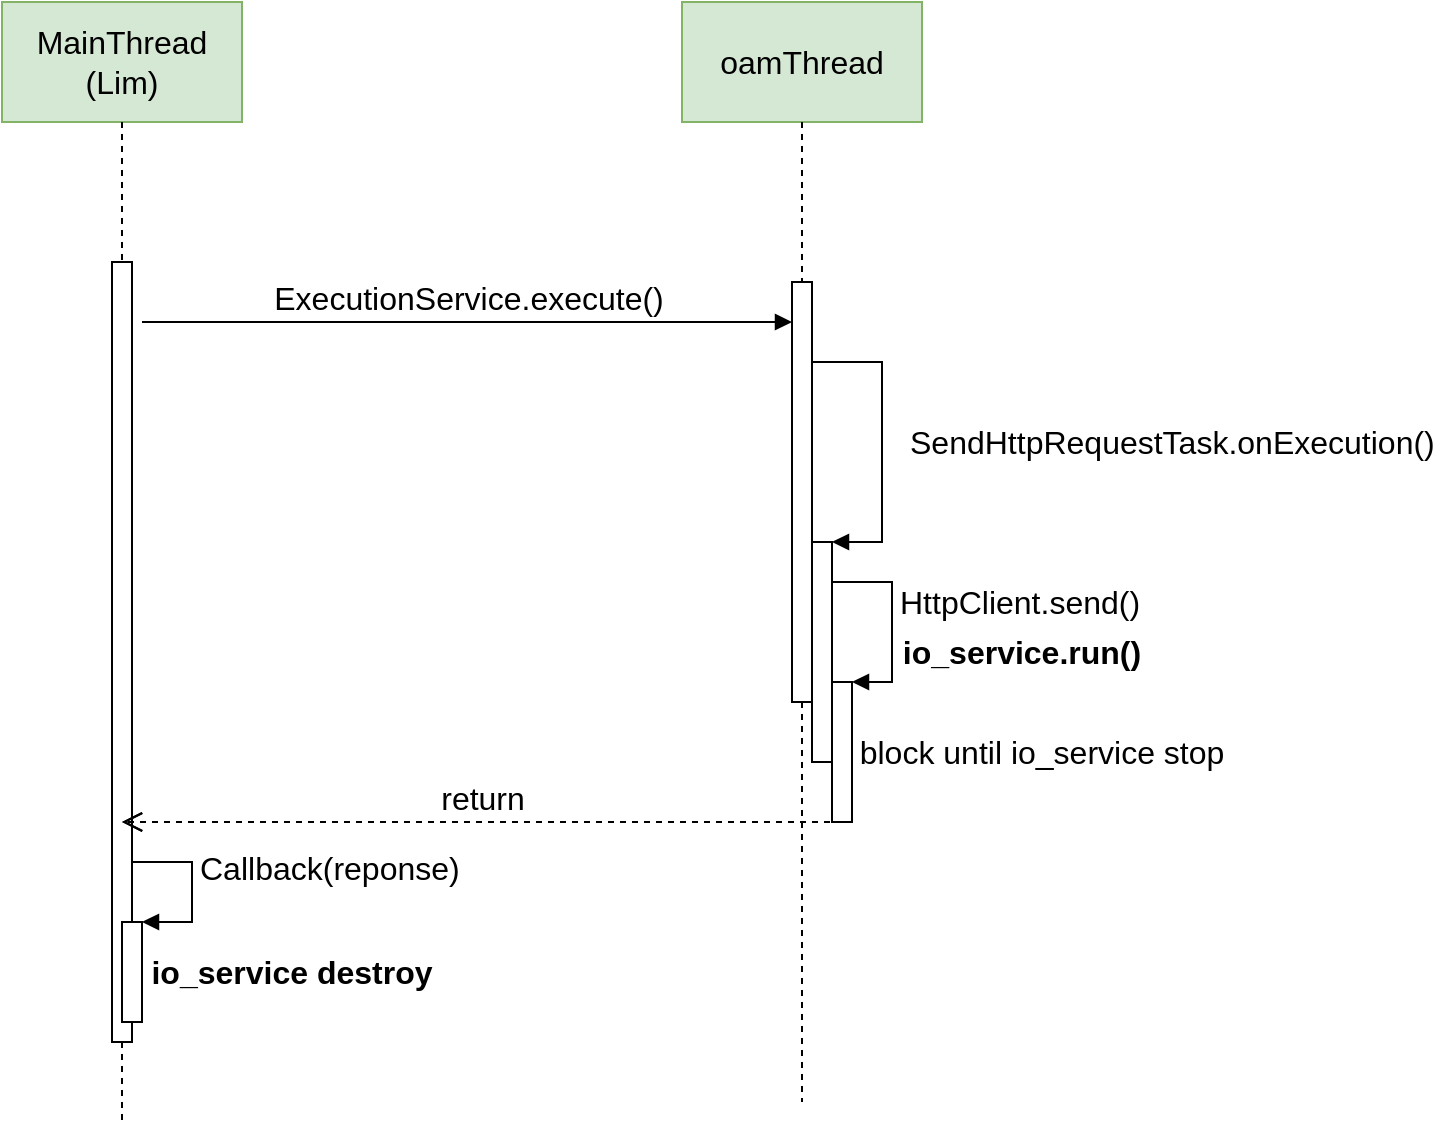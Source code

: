 <mxfile version="17.4.4" type="github">
  <diagram id="kgpKYQtTHZ0yAKxKKP6v" name="Page-1">
    <mxGraphModel dx="1422" dy="762" grid="1" gridSize="10" guides="1" tooltips="1" connect="1" arrows="1" fold="1" page="1" pageScale="1" pageWidth="850" pageHeight="1100" math="0" shadow="0">
      <root>
        <mxCell id="0" />
        <mxCell id="1" parent="0" />
        <mxCell id="LY62BqVsODy2IkJWC0Tn-2" style="edgeStyle=orthogonalEdgeStyle;rounded=0;orthogonalLoop=1;jettySize=auto;html=1;dashed=1;endArrow=none;endFill=0;fontSize=16;" edge="1" parent="1" source="LY62BqVsODy2IkJWC0Tn-1">
          <mxGeometry relative="1" as="geometry">
            <mxPoint x="180" y="570" as="targetPoint" />
          </mxGeometry>
        </mxCell>
        <mxCell id="LY62BqVsODy2IkJWC0Tn-1" value="MainThread&lt;br style=&quot;font-size: 16px;&quot;&gt;(Lim)" style="rounded=0;whiteSpace=wrap;html=1;fontSize=16;fillColor=#d5e8d4;strokeColor=#82b366;" vertex="1" parent="1">
          <mxGeometry x="120" y="90" width="120" height="60" as="geometry" />
        </mxCell>
        <mxCell id="LY62BqVsODy2IkJWC0Tn-7" style="edgeStyle=orthogonalEdgeStyle;rounded=0;orthogonalLoop=1;jettySize=auto;html=1;dashed=1;endArrow=none;endFill=0;startArrow=none;fontSize=16;" edge="1" parent="1" source="LY62BqVsODy2IkJWC0Tn-14">
          <mxGeometry relative="1" as="geometry">
            <mxPoint x="520" y="640" as="targetPoint" />
          </mxGeometry>
        </mxCell>
        <mxCell id="LY62BqVsODy2IkJWC0Tn-4" value="oamThread" style="rounded=0;whiteSpace=wrap;html=1;fontSize=16;fillColor=#d5e8d4;strokeColor=#82b366;" vertex="1" parent="1">
          <mxGeometry x="460" y="90" width="120" height="60" as="geometry" />
        </mxCell>
        <mxCell id="LY62BqVsODy2IkJWC0Tn-5" style="edgeStyle=orthogonalEdgeStyle;rounded=0;orthogonalLoop=1;jettySize=auto;html=1;dashed=1;endArrow=none;endFill=0;fontSize=16;" edge="1" parent="1" source="LY62BqVsODy2IkJWC0Tn-1">
          <mxGeometry relative="1" as="geometry">
            <mxPoint x="180" y="570" as="targetPoint" />
            <mxPoint x="180" y="150" as="sourcePoint" />
            <Array as="points">
              <mxPoint x="180" y="280" />
              <mxPoint x="180" y="280" />
            </Array>
          </mxGeometry>
        </mxCell>
        <mxCell id="LY62BqVsODy2IkJWC0Tn-6" style="edgeStyle=orthogonalEdgeStyle;rounded=0;orthogonalLoop=1;jettySize=auto;html=1;dashed=1;endArrow=none;endFill=0;startArrow=none;fontSize=16;" edge="1" parent="1">
          <mxGeometry relative="1" as="geometry">
            <mxPoint x="180" y="650" as="targetPoint" />
            <mxPoint x="185" y="345" as="sourcePoint" />
            <Array as="points">
              <mxPoint x="180" y="345" />
            </Array>
          </mxGeometry>
        </mxCell>
        <mxCell id="LY62BqVsODy2IkJWC0Tn-10" value="" style="html=1;points=[];perimeter=orthogonalPerimeter;fontSize=16;" vertex="1" parent="1">
          <mxGeometry x="175" y="220" width="10" height="390" as="geometry" />
        </mxCell>
        <mxCell id="LY62BqVsODy2IkJWC0Tn-14" value="" style="html=1;points=[];perimeter=orthogonalPerimeter;fontSize=16;" vertex="1" parent="1">
          <mxGeometry x="515" y="230" width="10" height="210" as="geometry" />
        </mxCell>
        <mxCell id="LY62BqVsODy2IkJWC0Tn-15" value="" style="edgeStyle=orthogonalEdgeStyle;rounded=0;orthogonalLoop=1;jettySize=auto;html=1;dashed=1;endArrow=none;endFill=0;fontSize=16;" edge="1" parent="1" source="LY62BqVsODy2IkJWC0Tn-4" target="LY62BqVsODy2IkJWC0Tn-14">
          <mxGeometry relative="1" as="geometry">
            <mxPoint x="520" y="590" as="targetPoint" />
            <mxPoint x="520" y="150" as="sourcePoint" />
          </mxGeometry>
        </mxCell>
        <mxCell id="LY62BqVsODy2IkJWC0Tn-26" value="" style="html=1;points=[];perimeter=orthogonalPerimeter;fontSize=16;" vertex="1" parent="1">
          <mxGeometry x="525" y="360" width="10" height="110" as="geometry" />
        </mxCell>
        <mxCell id="LY62BqVsODy2IkJWC0Tn-27" value="SendHttpRequestTask.onExecution()" style="edgeStyle=orthogonalEdgeStyle;html=1;align=left;spacingLeft=2;endArrow=block;rounded=0;entryX=1;entryY=0;fontSize=16;" edge="1" target="LY62BqVsODy2IkJWC0Tn-26" parent="1">
          <mxGeometry x="0.302" y="10" relative="1" as="geometry">
            <mxPoint x="525" y="335" as="sourcePoint" />
            <Array as="points">
              <mxPoint x="525" y="270" />
              <mxPoint x="560" y="270" />
              <mxPoint x="560" y="360" />
            </Array>
            <mxPoint as="offset" />
          </mxGeometry>
        </mxCell>
        <mxCell id="LY62BqVsODy2IkJWC0Tn-33" value="ExecutionService.execute()" style="html=1;verticalAlign=bottom;endArrow=block;rounded=0;fontSize=16;" edge="1" parent="1">
          <mxGeometry width="80" relative="1" as="geometry">
            <mxPoint x="190" y="250" as="sourcePoint" />
            <mxPoint x="515" y="250" as="targetPoint" />
          </mxGeometry>
        </mxCell>
        <mxCell id="LY62BqVsODy2IkJWC0Tn-34" value="" style="html=1;points=[];perimeter=orthogonalPerimeter;fontSize=16;" vertex="1" parent="1">
          <mxGeometry x="535" y="430" width="10" height="70" as="geometry" />
        </mxCell>
        <mxCell id="LY62BqVsODy2IkJWC0Tn-35" value="HttpClient.send()" style="edgeStyle=orthogonalEdgeStyle;html=1;align=left;spacingLeft=2;endArrow=block;rounded=0;entryX=1;entryY=0;fontSize=16;" edge="1" target="LY62BqVsODy2IkJWC0Tn-34" parent="1">
          <mxGeometry relative="1" as="geometry">
            <mxPoint x="535" y="400" as="sourcePoint" />
            <Array as="points">
              <mxPoint x="535" y="380" />
              <mxPoint x="565" y="380" />
              <mxPoint x="565" y="430" />
            </Array>
          </mxGeometry>
        </mxCell>
        <mxCell id="LY62BqVsODy2IkJWC0Tn-36" value="return" style="html=1;verticalAlign=bottom;endArrow=open;dashed=1;endSize=8;rounded=0;fontSize=16;" edge="1" parent="1">
          <mxGeometry relative="1" as="geometry">
            <mxPoint x="540" y="500" as="sourcePoint" />
            <mxPoint x="180" y="500" as="targetPoint" />
          </mxGeometry>
        </mxCell>
        <mxCell id="LY62BqVsODy2IkJWC0Tn-39" value="return" style="html=1;verticalAlign=bottom;endArrow=open;dashed=1;endSize=8;rounded=0;fontSize=16;" edge="1" parent="1">
          <mxGeometry relative="1" as="geometry">
            <mxPoint x="540" y="500" as="sourcePoint" />
            <mxPoint x="180" y="500" as="targetPoint" />
          </mxGeometry>
        </mxCell>
        <mxCell id="LY62BqVsODy2IkJWC0Tn-40" value="block until io_service stop" style="text;html=1;strokeColor=none;fillColor=none;align=center;verticalAlign=middle;whiteSpace=wrap;rounded=0;fontSize=16;" vertex="1" parent="1">
          <mxGeometry x="540" y="450" width="200" height="30" as="geometry" />
        </mxCell>
        <mxCell id="LY62BqVsODy2IkJWC0Tn-41" value="" style="html=1;points=[];perimeter=orthogonalPerimeter;fontSize=16;" vertex="1" parent="1">
          <mxGeometry x="180" y="550" width="10" height="50" as="geometry" />
        </mxCell>
        <mxCell id="LY62BqVsODy2IkJWC0Tn-42" value="Callback(reponse)" style="edgeStyle=orthogonalEdgeStyle;html=1;align=left;spacingLeft=2;endArrow=block;rounded=0;entryX=1;entryY=0;fontSize=16;" edge="1" target="LY62BqVsODy2IkJWC0Tn-41" parent="1">
          <mxGeometry relative="1" as="geometry">
            <mxPoint x="185" y="540" as="sourcePoint" />
            <Array as="points">
              <mxPoint x="185" y="520" />
              <mxPoint x="215" y="520" />
              <mxPoint x="215" y="550" />
            </Array>
          </mxGeometry>
        </mxCell>
        <mxCell id="LY62BqVsODy2IkJWC0Tn-43" value="io_service.run()" style="text;html=1;strokeColor=none;fillColor=none;align=center;verticalAlign=middle;whiteSpace=wrap;rounded=0;fontSize=16;fontStyle=1" vertex="1" parent="1">
          <mxGeometry x="560" y="400" width="140" height="30" as="geometry" />
        </mxCell>
        <mxCell id="LY62BqVsODy2IkJWC0Tn-45" value="&lt;b style=&quot;font-size: 16px;&quot;&gt;io_service destroy&lt;/b&gt;" style="text;html=1;strokeColor=none;fillColor=none;align=center;verticalAlign=middle;whiteSpace=wrap;rounded=0;fontSize=16;" vertex="1" parent="1">
          <mxGeometry x="190" y="560" width="150" height="30" as="geometry" />
        </mxCell>
      </root>
    </mxGraphModel>
  </diagram>
</mxfile>
